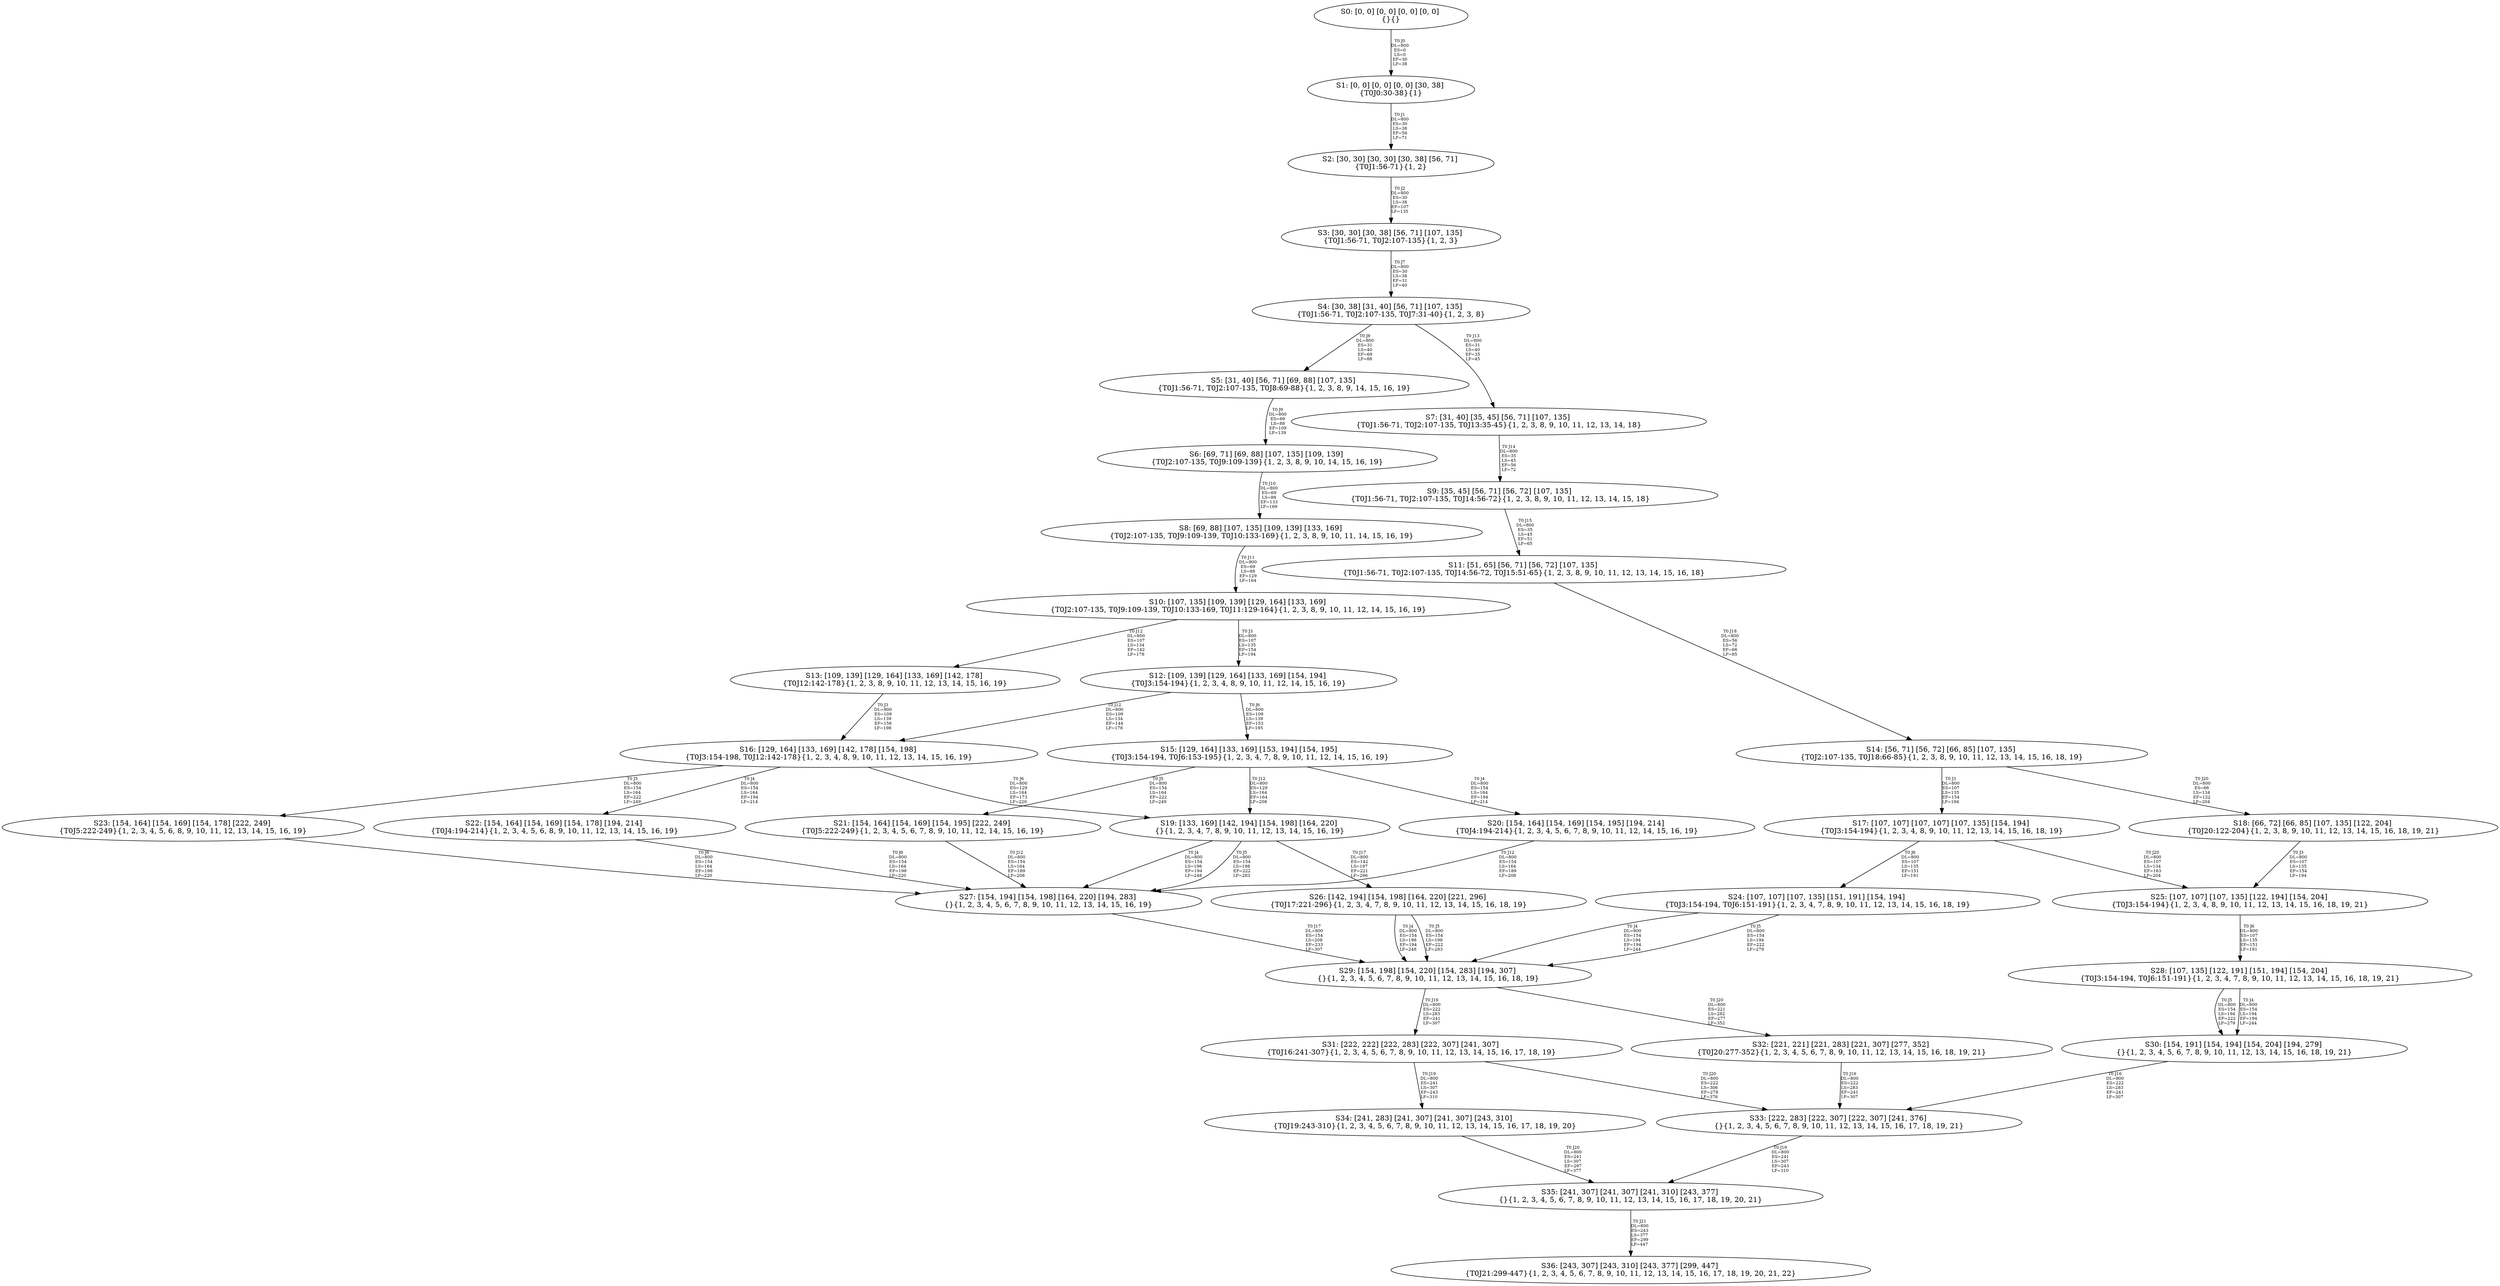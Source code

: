 digraph {
	S0[label="S0: [0, 0] [0, 0] [0, 0] [0, 0] \n{}{}"];
	S1[label="S1: [0, 0] [0, 0] [0, 0] [30, 38] \n{T0J0:30-38}{1}"];
	S2[label="S2: [30, 30] [30, 30] [30, 38] [56, 71] \n{T0J1:56-71}{1, 2}"];
	S3[label="S3: [30, 30] [30, 38] [56, 71] [107, 135] \n{T0J1:56-71, T0J2:107-135}{1, 2, 3}"];
	S4[label="S4: [30, 38] [31, 40] [56, 71] [107, 135] \n{T0J1:56-71, T0J2:107-135, T0J7:31-40}{1, 2, 3, 8}"];
	S5[label="S5: [31, 40] [56, 71] [69, 88] [107, 135] \n{T0J1:56-71, T0J2:107-135, T0J8:69-88}{1, 2, 3, 8, 9, 14, 15, 16, 19}"];
	S6[label="S6: [69, 71] [69, 88] [107, 135] [109, 139] \n{T0J2:107-135, T0J9:109-139}{1, 2, 3, 8, 9, 10, 14, 15, 16, 19}"];
	S7[label="S7: [31, 40] [35, 45] [56, 71] [107, 135] \n{T0J1:56-71, T0J2:107-135, T0J13:35-45}{1, 2, 3, 8, 9, 10, 11, 12, 13, 14, 18}"];
	S8[label="S8: [69, 88] [107, 135] [109, 139] [133, 169] \n{T0J2:107-135, T0J9:109-139, T0J10:133-169}{1, 2, 3, 8, 9, 10, 11, 14, 15, 16, 19}"];
	S9[label="S9: [35, 45] [56, 71] [56, 72] [107, 135] \n{T0J1:56-71, T0J2:107-135, T0J14:56-72}{1, 2, 3, 8, 9, 10, 11, 12, 13, 14, 15, 18}"];
	S10[label="S10: [107, 135] [109, 139] [129, 164] [133, 169] \n{T0J2:107-135, T0J9:109-139, T0J10:133-169, T0J11:129-164}{1, 2, 3, 8, 9, 10, 11, 12, 14, 15, 16, 19}"];
	S11[label="S11: [51, 65] [56, 71] [56, 72] [107, 135] \n{T0J1:56-71, T0J2:107-135, T0J14:56-72, T0J15:51-65}{1, 2, 3, 8, 9, 10, 11, 12, 13, 14, 15, 16, 18}"];
	S12[label="S12: [109, 139] [129, 164] [133, 169] [154, 194] \n{T0J3:154-194}{1, 2, 3, 4, 8, 9, 10, 11, 12, 14, 15, 16, 19}"];
	S13[label="S13: [109, 139] [129, 164] [133, 169] [142, 178] \n{T0J12:142-178}{1, 2, 3, 8, 9, 10, 11, 12, 13, 14, 15, 16, 19}"];
	S14[label="S14: [56, 71] [56, 72] [66, 85] [107, 135] \n{T0J2:107-135, T0J18:66-85}{1, 2, 3, 8, 9, 10, 11, 12, 13, 14, 15, 16, 18, 19}"];
	S15[label="S15: [129, 164] [133, 169] [153, 194] [154, 195] \n{T0J3:154-194, T0J6:153-195}{1, 2, 3, 4, 7, 8, 9, 10, 11, 12, 14, 15, 16, 19}"];
	S16[label="S16: [129, 164] [133, 169] [142, 178] [154, 198] \n{T0J3:154-198, T0J12:142-178}{1, 2, 3, 4, 8, 9, 10, 11, 12, 13, 14, 15, 16, 19}"];
	S17[label="S17: [107, 107] [107, 107] [107, 135] [154, 194] \n{T0J3:154-194}{1, 2, 3, 4, 8, 9, 10, 11, 12, 13, 14, 15, 16, 18, 19}"];
	S18[label="S18: [66, 72] [66, 85] [107, 135] [122, 204] \n{T0J20:122-204}{1, 2, 3, 8, 9, 10, 11, 12, 13, 14, 15, 16, 18, 19, 21}"];
	S19[label="S19: [133, 169] [142, 194] [154, 198] [164, 220] \n{}{1, 2, 3, 4, 7, 8, 9, 10, 11, 12, 13, 14, 15, 16, 19}"];
	S20[label="S20: [154, 164] [154, 169] [154, 195] [194, 214] \n{T0J4:194-214}{1, 2, 3, 4, 5, 6, 7, 8, 9, 10, 11, 12, 14, 15, 16, 19}"];
	S21[label="S21: [154, 164] [154, 169] [154, 195] [222, 249] \n{T0J5:222-249}{1, 2, 3, 4, 5, 6, 7, 8, 9, 10, 11, 12, 14, 15, 16, 19}"];
	S22[label="S22: [154, 164] [154, 169] [154, 178] [194, 214] \n{T0J4:194-214}{1, 2, 3, 4, 5, 6, 8, 9, 10, 11, 12, 13, 14, 15, 16, 19}"];
	S23[label="S23: [154, 164] [154, 169] [154, 178] [222, 249] \n{T0J5:222-249}{1, 2, 3, 4, 5, 6, 8, 9, 10, 11, 12, 13, 14, 15, 16, 19}"];
	S24[label="S24: [107, 107] [107, 135] [151, 191] [154, 194] \n{T0J3:154-194, T0J6:151-191}{1, 2, 3, 4, 7, 8, 9, 10, 11, 12, 13, 14, 15, 16, 18, 19}"];
	S25[label="S25: [107, 107] [107, 135] [122, 194] [154, 204] \n{T0J3:154-194}{1, 2, 3, 4, 8, 9, 10, 11, 12, 13, 14, 15, 16, 18, 19, 21}"];
	S26[label="S26: [142, 194] [154, 198] [164, 220] [221, 296] \n{T0J17:221-296}{1, 2, 3, 4, 7, 8, 9, 10, 11, 12, 13, 14, 15, 16, 18, 19}"];
	S27[label="S27: [154, 194] [154, 198] [164, 220] [194, 283] \n{}{1, 2, 3, 4, 5, 6, 7, 8, 9, 10, 11, 12, 13, 14, 15, 16, 19}"];
	S28[label="S28: [107, 135] [122, 191] [151, 194] [154, 204] \n{T0J3:154-194, T0J6:151-191}{1, 2, 3, 4, 7, 8, 9, 10, 11, 12, 13, 14, 15, 16, 18, 19, 21}"];
	S29[label="S29: [154, 198] [154, 220] [154, 283] [194, 307] \n{}{1, 2, 3, 4, 5, 6, 7, 8, 9, 10, 11, 12, 13, 14, 15, 16, 18, 19}"];
	S30[label="S30: [154, 191] [154, 194] [154, 204] [194, 279] \n{}{1, 2, 3, 4, 5, 6, 7, 8, 9, 10, 11, 12, 13, 14, 15, 16, 18, 19, 21}"];
	S31[label="S31: [222, 222] [222, 283] [222, 307] [241, 307] \n{T0J16:241-307}{1, 2, 3, 4, 5, 6, 7, 8, 9, 10, 11, 12, 13, 14, 15, 16, 17, 18, 19}"];
	S32[label="S32: [221, 221] [221, 283] [221, 307] [277, 352] \n{T0J20:277-352}{1, 2, 3, 4, 5, 6, 7, 8, 9, 10, 11, 12, 13, 14, 15, 16, 18, 19, 21}"];
	S33[label="S33: [222, 283] [222, 307] [222, 307] [241, 376] \n{}{1, 2, 3, 4, 5, 6, 7, 8, 9, 10, 11, 12, 13, 14, 15, 16, 17, 18, 19, 21}"];
	S34[label="S34: [241, 283] [241, 307] [241, 307] [243, 310] \n{T0J19:243-310}{1, 2, 3, 4, 5, 6, 7, 8, 9, 10, 11, 12, 13, 14, 15, 16, 17, 18, 19, 20}"];
	S35[label="S35: [241, 307] [241, 307] [241, 310] [243, 377] \n{}{1, 2, 3, 4, 5, 6, 7, 8, 9, 10, 11, 12, 13, 14, 15, 16, 17, 18, 19, 20, 21}"];
	S36[label="S36: [243, 307] [243, 310] [243, 377] [299, 447] \n{T0J21:299-447}{1, 2, 3, 4, 5, 6, 7, 8, 9, 10, 11, 12, 13, 14, 15, 16, 17, 18, 19, 20, 21, 22}"];
	S0 -> S1[label="T0 J0\nDL=800\nES=0\nLS=0\nEF=30\nLF=38",fontsize=8];
	S1 -> S2[label="T0 J1\nDL=800\nES=30\nLS=38\nEF=56\nLF=71",fontsize=8];
	S2 -> S3[label="T0 J2\nDL=800\nES=30\nLS=38\nEF=107\nLF=135",fontsize=8];
	S3 -> S4[label="T0 J7\nDL=800\nES=30\nLS=38\nEF=31\nLF=40",fontsize=8];
	S4 -> S5[label="T0 J8\nDL=800\nES=31\nLS=40\nEF=69\nLF=88",fontsize=8];
	S4 -> S7[label="T0 J13\nDL=800\nES=31\nLS=40\nEF=35\nLF=45",fontsize=8];
	S5 -> S6[label="T0 J9\nDL=800\nES=69\nLS=88\nEF=109\nLF=139",fontsize=8];
	S6 -> S8[label="T0 J10\nDL=800\nES=69\nLS=88\nEF=133\nLF=169",fontsize=8];
	S7 -> S9[label="T0 J14\nDL=800\nES=35\nLS=45\nEF=56\nLF=72",fontsize=8];
	S8 -> S10[label="T0 J11\nDL=800\nES=69\nLS=88\nEF=129\nLF=164",fontsize=8];
	S9 -> S11[label="T0 J15\nDL=800\nES=35\nLS=45\nEF=51\nLF=65",fontsize=8];
	S10 -> S12[label="T0 J3\nDL=800\nES=107\nLS=135\nEF=154\nLF=194",fontsize=8];
	S10 -> S13[label="T0 J12\nDL=800\nES=107\nLS=134\nEF=142\nLF=178",fontsize=8];
	S11 -> S14[label="T0 J18\nDL=800\nES=56\nLS=72\nEF=66\nLF=85",fontsize=8];
	S12 -> S15[label="T0 J6\nDL=800\nES=109\nLS=139\nEF=153\nLF=195",fontsize=8];
	S12 -> S16[label="T0 J12\nDL=800\nES=109\nLS=134\nEF=144\nLF=178",fontsize=8];
	S13 -> S16[label="T0 J3\nDL=800\nES=109\nLS=139\nEF=156\nLF=198",fontsize=8];
	S14 -> S17[label="T0 J3\nDL=800\nES=107\nLS=135\nEF=154\nLF=194",fontsize=8];
	S14 -> S18[label="T0 J20\nDL=800\nES=66\nLS=134\nEF=122\nLF=204",fontsize=8];
	S15 -> S20[label="T0 J4\nDL=800\nES=154\nLS=164\nEF=194\nLF=214",fontsize=8];
	S15 -> S21[label="T0 J5\nDL=800\nES=154\nLS=164\nEF=222\nLF=249",fontsize=8];
	S15 -> S19[label="T0 J12\nDL=800\nES=129\nLS=164\nEF=164\nLF=208",fontsize=8];
	S16 -> S22[label="T0 J4\nDL=800\nES=154\nLS=164\nEF=194\nLF=214",fontsize=8];
	S16 -> S23[label="T0 J5\nDL=800\nES=154\nLS=164\nEF=222\nLF=249",fontsize=8];
	S16 -> S19[label="T0 J6\nDL=800\nES=129\nLS=164\nEF=173\nLF=220",fontsize=8];
	S17 -> S24[label="T0 J6\nDL=800\nES=107\nLS=135\nEF=151\nLF=191",fontsize=8];
	S17 -> S25[label="T0 J20\nDL=800\nES=107\nLS=134\nEF=163\nLF=204",fontsize=8];
	S18 -> S25[label="T0 J3\nDL=800\nES=107\nLS=135\nEF=154\nLF=194",fontsize=8];
	S19 -> S27[label="T0 J4\nDL=800\nES=154\nLS=198\nEF=194\nLF=248",fontsize=8];
	S19 -> S27[label="T0 J5\nDL=800\nES=154\nLS=198\nEF=222\nLF=283",fontsize=8];
	S19 -> S26[label="T0 J17\nDL=800\nES=142\nLS=197\nEF=221\nLF=296",fontsize=8];
	S20 -> S27[label="T0 J12\nDL=800\nES=154\nLS=164\nEF=189\nLF=208",fontsize=8];
	S21 -> S27[label="T0 J12\nDL=800\nES=154\nLS=164\nEF=189\nLF=208",fontsize=8];
	S22 -> S27[label="T0 J6\nDL=800\nES=154\nLS=164\nEF=198\nLF=220",fontsize=8];
	S23 -> S27[label="T0 J6\nDL=800\nES=154\nLS=164\nEF=198\nLF=220",fontsize=8];
	S24 -> S29[label="T0 J4\nDL=800\nES=154\nLS=194\nEF=194\nLF=244",fontsize=8];
	S24 -> S29[label="T0 J5\nDL=800\nES=154\nLS=194\nEF=222\nLF=279",fontsize=8];
	S25 -> S28[label="T0 J6\nDL=800\nES=107\nLS=135\nEF=151\nLF=191",fontsize=8];
	S26 -> S29[label="T0 J4\nDL=800\nES=154\nLS=198\nEF=194\nLF=248",fontsize=8];
	S26 -> S29[label="T0 J5\nDL=800\nES=154\nLS=198\nEF=222\nLF=283",fontsize=8];
	S27 -> S29[label="T0 J17\nDL=800\nES=154\nLS=208\nEF=233\nLF=307",fontsize=8];
	S28 -> S30[label="T0 J4\nDL=800\nES=154\nLS=194\nEF=194\nLF=244",fontsize=8];
	S28 -> S30[label="T0 J5\nDL=800\nES=154\nLS=194\nEF=222\nLF=279",fontsize=8];
	S29 -> S31[label="T0 J16\nDL=800\nES=222\nLS=283\nEF=241\nLF=307",fontsize=8];
	S29 -> S32[label="T0 J20\nDL=800\nES=221\nLS=282\nEF=277\nLF=352",fontsize=8];
	S30 -> S33[label="T0 J16\nDL=800\nES=222\nLS=283\nEF=241\nLF=307",fontsize=8];
	S31 -> S34[label="T0 J19\nDL=800\nES=241\nLS=307\nEF=243\nLF=310",fontsize=8];
	S31 -> S33[label="T0 J20\nDL=800\nES=222\nLS=306\nEF=278\nLF=376",fontsize=8];
	S32 -> S33[label="T0 J16\nDL=800\nES=222\nLS=283\nEF=241\nLF=307",fontsize=8];
	S33 -> S35[label="T0 J19\nDL=800\nES=241\nLS=307\nEF=243\nLF=310",fontsize=8];
	S34 -> S35[label="T0 J20\nDL=800\nES=241\nLS=307\nEF=297\nLF=377",fontsize=8];
	S35 -> S36[label="T0 J21\nDL=800\nES=243\nLS=377\nEF=299\nLF=447",fontsize=8];
}
